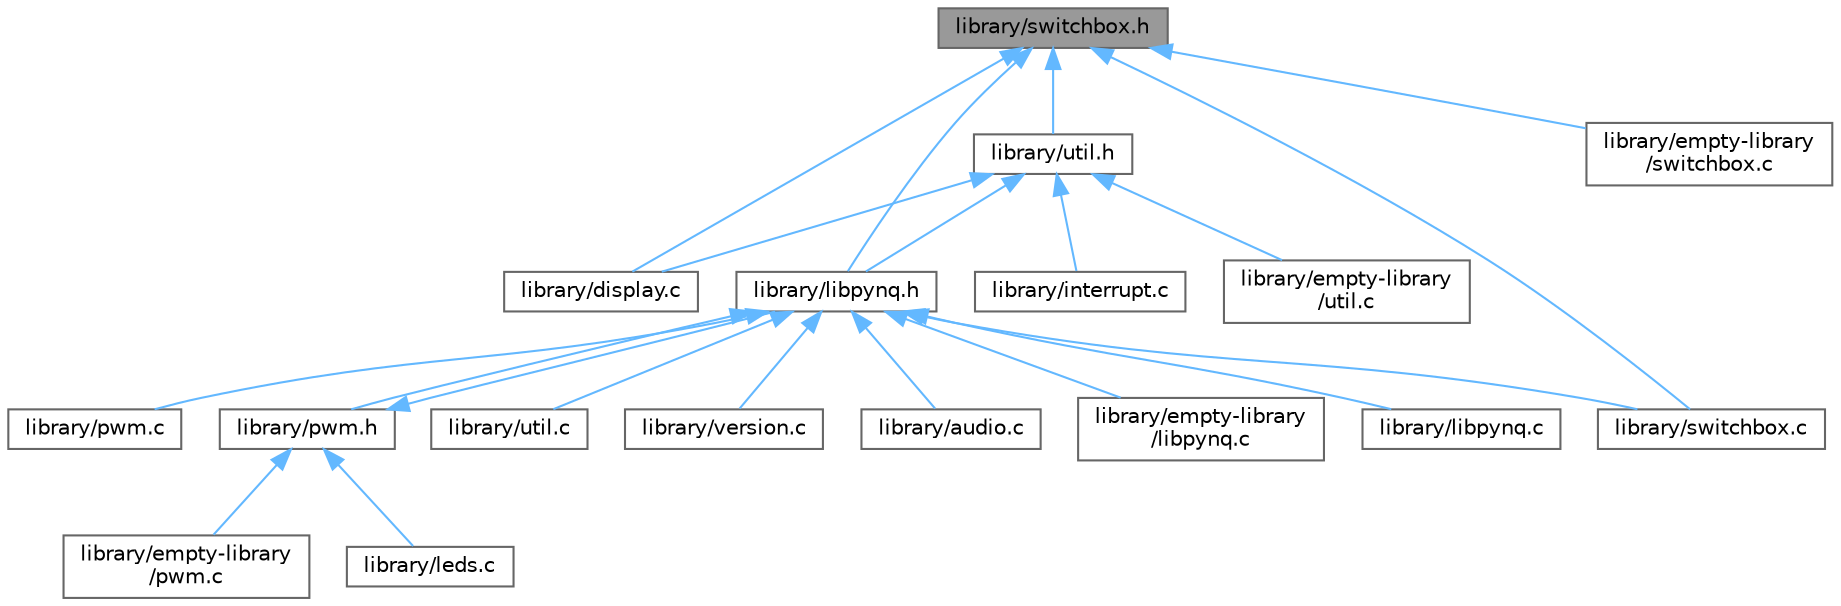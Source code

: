 digraph "library/switchbox.h"
{
 // LATEX_PDF_SIZE
  bgcolor="transparent";
  edge [fontname=Helvetica,fontsize=10,labelfontname=Helvetica,labelfontsize=10];
  node [fontname=Helvetica,fontsize=10,shape=box,height=0.2,width=0.4];
  Node1 [id="Node000001",label="library/switchbox.h",height=0.2,width=0.4,color="gray40", fillcolor="grey60", style="filled", fontcolor="black",tooltip=" "];
  Node1 -> Node2 [id="edge1_Node000001_Node000002",dir="back",color="steelblue1",style="solid",tooltip=" "];
  Node2 [id="Node000002",label="library/display.c",height=0.2,width=0.4,color="grey40", fillcolor="white", style="filled",URL="$display_8c.html",tooltip=" "];
  Node1 -> Node3 [id="edge2_Node000001_Node000003",dir="back",color="steelblue1",style="solid",tooltip=" "];
  Node3 [id="Node000003",label="library/empty-library\l/switchbox.c",height=0.2,width=0.4,color="grey40", fillcolor="white", style="filled",URL="$empty-library_2switchbox_8c.html",tooltip=" "];
  Node1 -> Node4 [id="edge3_Node000001_Node000004",dir="back",color="steelblue1",style="solid",tooltip=" "];
  Node4 [id="Node000004",label="library/libpynq.h",height=0.2,width=0.4,color="grey40", fillcolor="white", style="filled",URL="$libpynq_8h.html",tooltip=" "];
  Node4 -> Node5 [id="edge4_Node000004_Node000005",dir="back",color="steelblue1",style="solid",tooltip=" "];
  Node5 [id="Node000005",label="library/audio.c",height=0.2,width=0.4,color="grey40", fillcolor="white", style="filled",URL="$audio_8c.html",tooltip=" "];
  Node4 -> Node6 [id="edge5_Node000004_Node000006",dir="back",color="steelblue1",style="solid",tooltip=" "];
  Node6 [id="Node000006",label="library/empty-library\l/libpynq.c",height=0.2,width=0.4,color="grey40", fillcolor="white", style="filled",URL="$empty-library_2libpynq_8c.html",tooltip=" "];
  Node4 -> Node7 [id="edge6_Node000004_Node000007",dir="back",color="steelblue1",style="solid",tooltip=" "];
  Node7 [id="Node000007",label="library/libpynq.c",height=0.2,width=0.4,color="grey40", fillcolor="white", style="filled",URL="$libpynq_8c.html",tooltip=" "];
  Node4 -> Node8 [id="edge7_Node000004_Node000008",dir="back",color="steelblue1",style="solid",tooltip=" "];
  Node8 [id="Node000008",label="library/pwm.c",height=0.2,width=0.4,color="grey40", fillcolor="white", style="filled",URL="$pwm_8c.html",tooltip=" "];
  Node4 -> Node9 [id="edge8_Node000004_Node000009",dir="back",color="steelblue1",style="solid",tooltip=" "];
  Node9 [id="Node000009",label="library/pwm.h",height=0.2,width=0.4,color="grey40", fillcolor="white", style="filled",URL="$pwm_8h.html",tooltip=" "];
  Node9 -> Node10 [id="edge9_Node000009_Node000010",dir="back",color="steelblue1",style="solid",tooltip=" "];
  Node10 [id="Node000010",label="library/empty-library\l/pwm.c",height=0.2,width=0.4,color="grey40", fillcolor="white", style="filled",URL="$empty-library_2pwm_8c.html",tooltip=" "];
  Node9 -> Node11 [id="edge10_Node000009_Node000011",dir="back",color="steelblue1",style="solid",tooltip=" "];
  Node11 [id="Node000011",label="library/leds.c",height=0.2,width=0.4,color="grey40", fillcolor="white", style="filled",URL="$leds_8c.html",tooltip=" "];
  Node9 -> Node4 [id="edge11_Node000009_Node000004",dir="back",color="steelblue1",style="solid",tooltip=" "];
  Node4 -> Node12 [id="edge12_Node000004_Node000012",dir="back",color="steelblue1",style="solid",tooltip=" "];
  Node12 [id="Node000012",label="library/switchbox.c",height=0.2,width=0.4,color="grey40", fillcolor="white", style="filled",URL="$switchbox_8c.html",tooltip=" "];
  Node4 -> Node13 [id="edge13_Node000004_Node000013",dir="back",color="steelblue1",style="solid",tooltip=" "];
  Node13 [id="Node000013",label="library/util.c",height=0.2,width=0.4,color="grey40", fillcolor="white", style="filled",URL="$util_8c.html",tooltip=" "];
  Node4 -> Node14 [id="edge14_Node000004_Node000014",dir="back",color="steelblue1",style="solid",tooltip=" "];
  Node14 [id="Node000014",label="library/version.c",height=0.2,width=0.4,color="grey40", fillcolor="white", style="filled",URL="$version_8c.html",tooltip=" "];
  Node1 -> Node12 [id="edge15_Node000001_Node000012",dir="back",color="steelblue1",style="solid",tooltip=" "];
  Node1 -> Node15 [id="edge16_Node000001_Node000015",dir="back",color="steelblue1",style="solid",tooltip=" "];
  Node15 [id="Node000015",label="library/util.h",height=0.2,width=0.4,color="grey40", fillcolor="white", style="filled",URL="$util_8h.html",tooltip=" "];
  Node15 -> Node2 [id="edge17_Node000015_Node000002",dir="back",color="steelblue1",style="solid",tooltip=" "];
  Node15 -> Node16 [id="edge18_Node000015_Node000016",dir="back",color="steelblue1",style="solid",tooltip=" "];
  Node16 [id="Node000016",label="library/empty-library\l/util.c",height=0.2,width=0.4,color="grey40", fillcolor="white", style="filled",URL="$empty-library_2util_8c.html",tooltip=" "];
  Node15 -> Node17 [id="edge19_Node000015_Node000017",dir="back",color="steelblue1",style="solid",tooltip=" "];
  Node17 [id="Node000017",label="library/interrupt.c",height=0.2,width=0.4,color="grey40", fillcolor="white", style="filled",URL="$interrupt_8c.html",tooltip=" "];
  Node15 -> Node4 [id="edge20_Node000015_Node000004",dir="back",color="steelblue1",style="solid",tooltip=" "];
}
